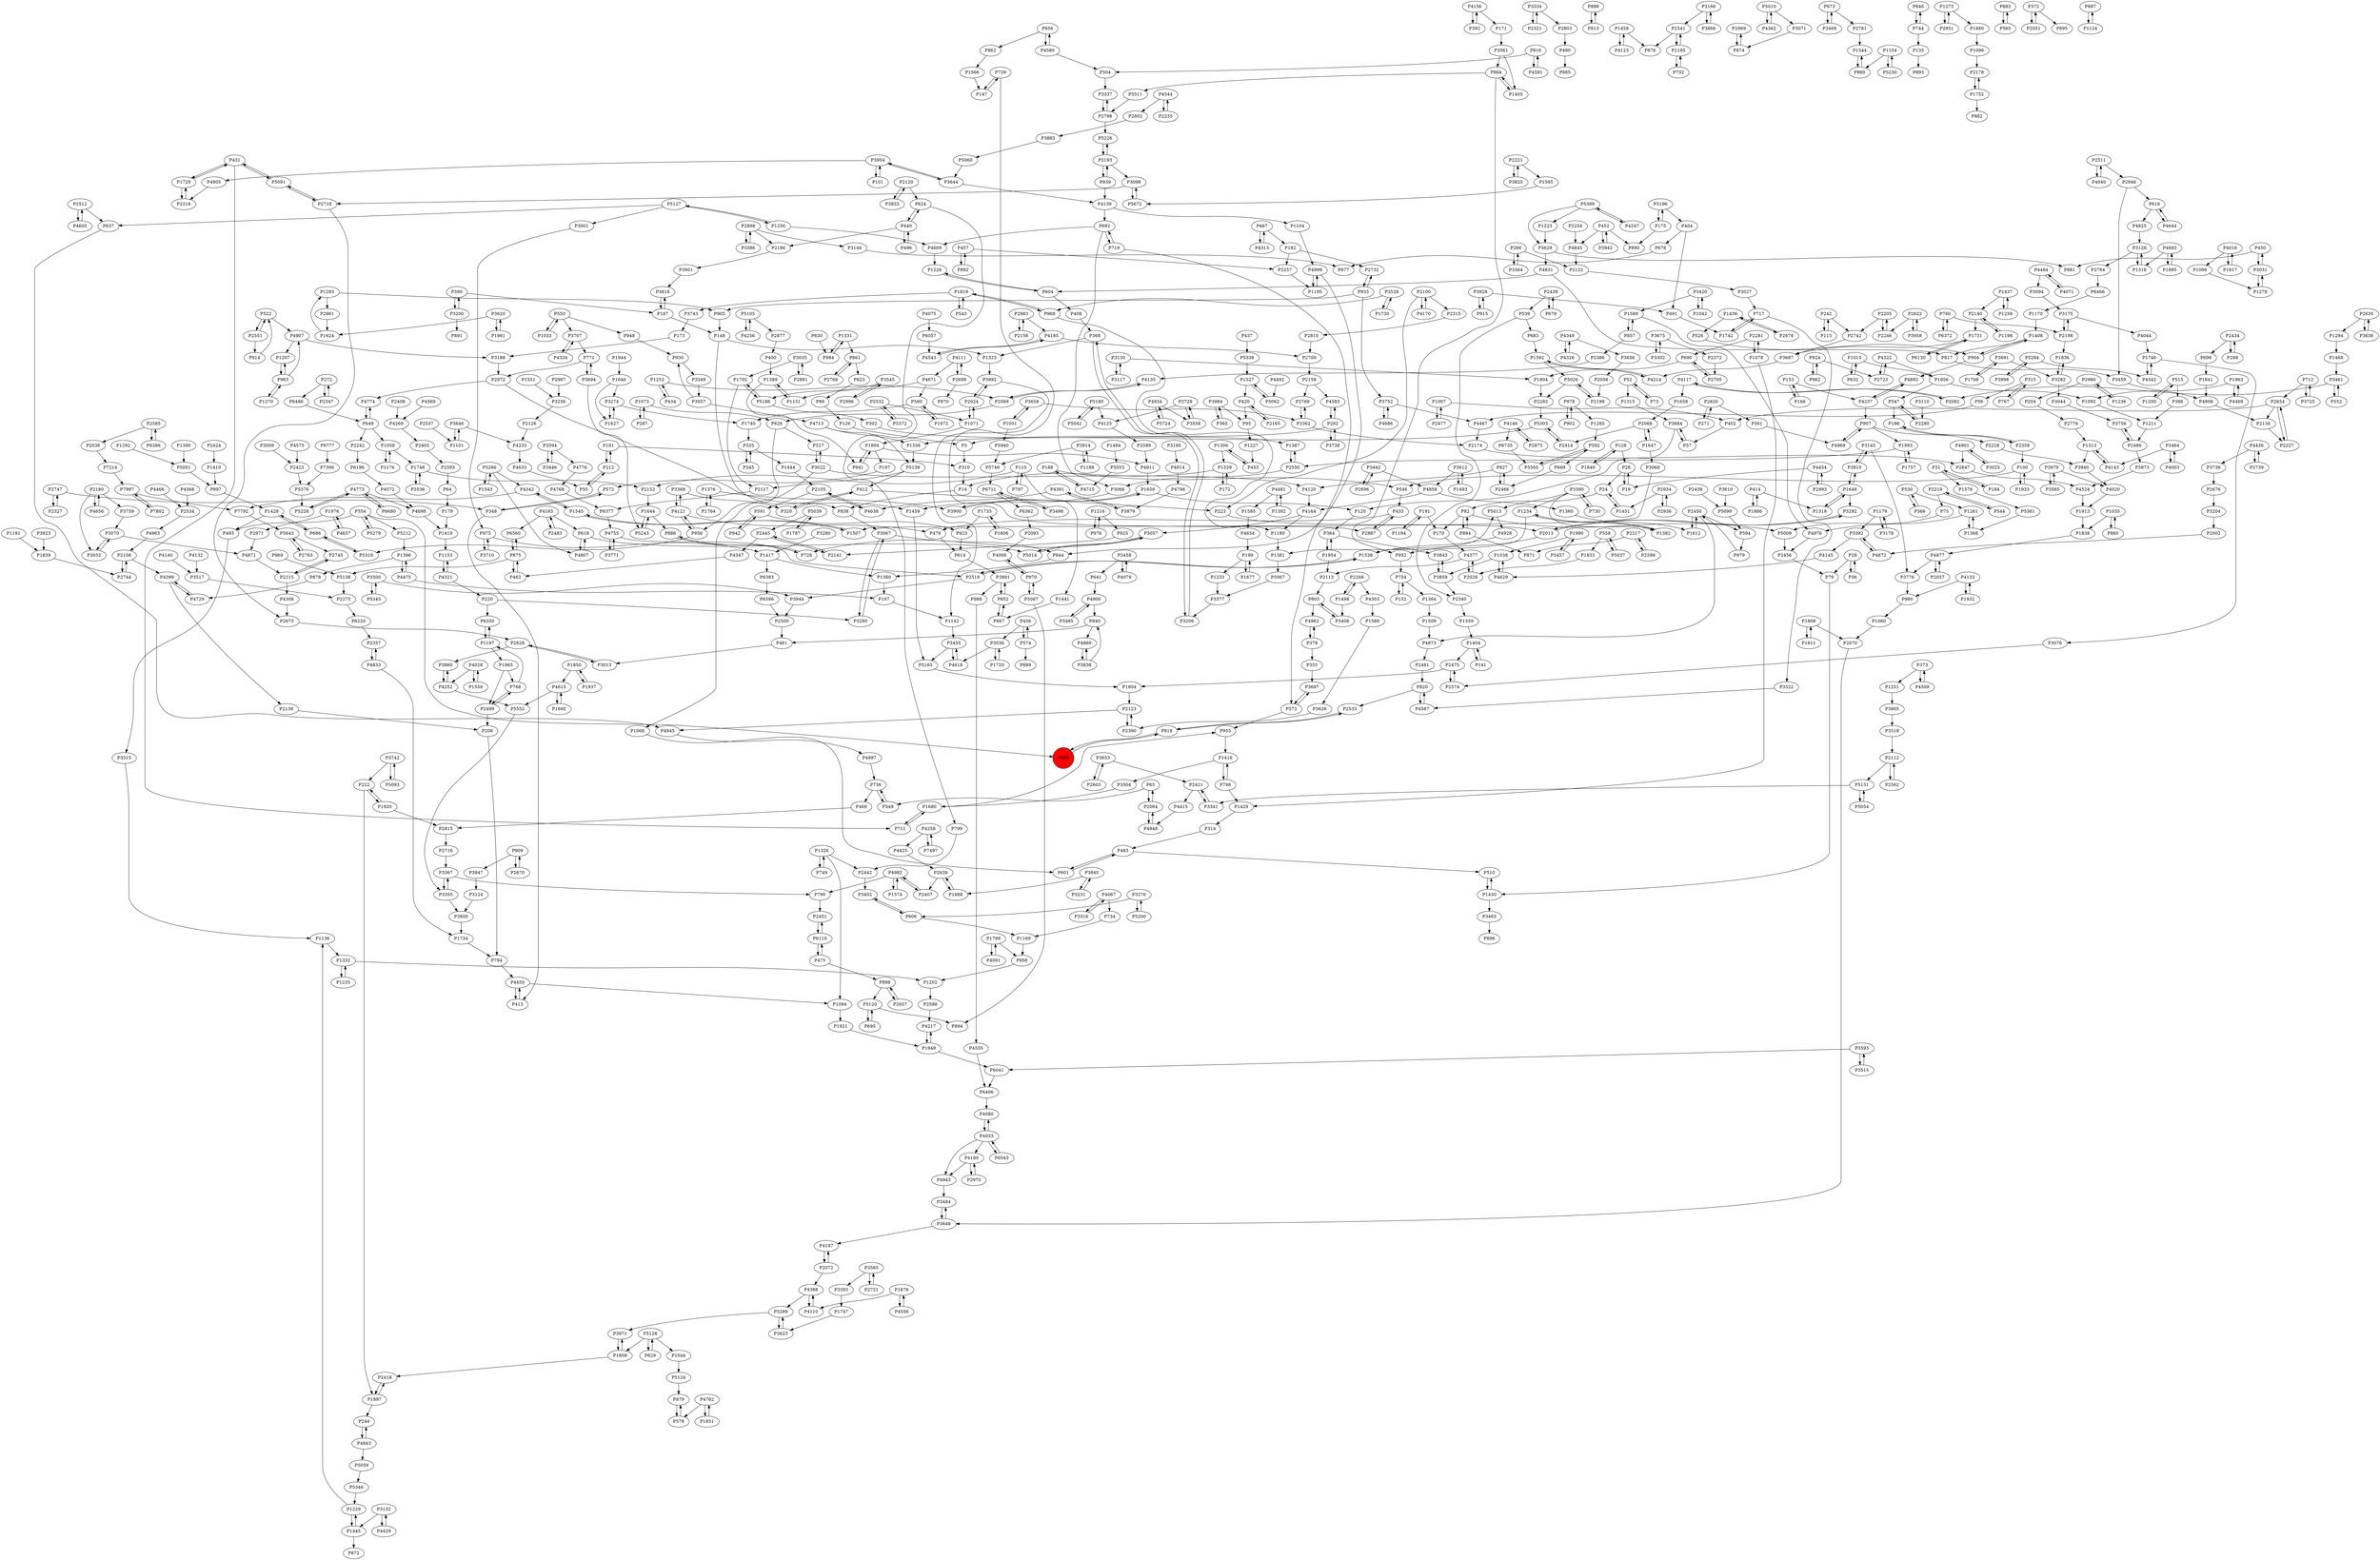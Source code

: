 digraph {
	P1428 -> P493
	P1498 -> P3408
	P2442 -> P3402
	P968 -> P1180
	P4877 -> P2037
	P905 -> P148
	P2072 -> P4197
	P2358 -> P100
	P4962 -> P378
	P1007 -> P2477
	P3196 -> P404
	P4143 -> P1313
	P3992 -> P2024
	P2961 -> P1624
	P2450 -> P4873
	P1559 -> P4028
	P504 -> P3337
	P89 -> P126
	P1223 -> P3629
	P1007 -> P402
	P1376 -> P1764
	P4033 -> P4180
	P490 -> P885
	P2002 -> P4872
	P1252 -> P434
	P14 -> P838
	P768 -> P1197
	P4020 -> P1913
	P1436 -> P526
	P2728 -> P4125
	P3648 -> P4197
	P4140 -> P3517
	P4871 -> P2215
	P2219 -> P544
	P4544 -> P2802
	P4321 -> P220
	P2108 -> P4399
	P3302 -> P3675
	P3629 -> P881
	P335 -> P1444
	P1993 -> P1757
	P3464 -> P4003
	P1731 -> P6130
	P420 -> P2165
	P2993 -> P4454
	P5087 -> P970
	P1404 -> P141
	P4831 -> P604
	P4117 -> P1658
	P1897 -> P2418
	P898 -> P2657
	P827 -> P2466
	P2551 -> P914
	P2423 -> P5376
	P549 -> P736
	P3504 -> P1680
	P1416 -> P3504
	P4755 -> P3771
	P3594 -> P3446
	P1841 -> P4808
	P618 -> P4807
	P3274 -> P1627
	P4349 -> P4326
	P768 -> P2499
	P686 -> P5316
	P5131 -> P5054
	P979 -> P2450
	P4997 -> P736
	P3200 -> P891
	P4637 -> P1976
	P4237 -> P907
	P4347 -> P462
	P888 -> P813
	P3942 -> P452
	P1099 -> P1278
	P4575 -> P2423
	P1734 -> P784
	P2698 -> P4111
	P1256 -> P4609
	P1360 -> P1612
	P220 -> P3290
	P4798 -> P3879
	P390 -> P167
	P2934 -> P1451
	P857 -> P2386
	P592 -> P669
	P2541 -> P876
	P952 -> P754
	P1058 -> P1748
	P2946 -> P3459
	P2268 -> P1498
	P2340 -> P1359
	P2280 -> P547
	P2598 -> P4217
	P3442 -> P4858
	P2450 -> P594
	P1259 -> P1437
	P4943 -> P3484
	P272 -> P6486
	P4524 -> P1913
	P3742 -> P5093
	P6586 -> P2500
	P2739 -> P4436
	P1648 -> P3292
	P2445 -> P2141
	P1316 -> P3128
	P630 -> P984
	P3455 -> P5165
	P904 -> P1408
	P3390 -> P5013
	P1659 -> P3900
	P1748 -> P2152
	P4773 -> P5228
	P573 -> P3697
	P820 -> P4587
	P3022 -> P1068
	P2551 -> P522
	P4170 -> P2100
	P1234 -> P1382
	P302 -> P1387
	P930 -> P3349
	P3984 -> P365
	P3124 -> P3800
	P2123 -> P2390
	P469 -> P2815
	P1417 -> P1380
	P4197 -> P2072
	P3393 -> P1747
	P1627 -> P3274
	P1382 -> P1234
	P6220 -> P2357
	P5059 -> P5346
	P924 -> P982
	P5552 -> P3355
	P2639 -> P1688
	P1405 -> P864
	P522 -> P4907
	P771 -> P2972
	P580 -> P1972
	P2424 -> P1410
	P288 -> P2434
	P712 -> P3725
	P390 -> P3200
	P1576 -> P5381
	P7214 -> P7997
	P4388 -> P4110
	P1252 -> P2069
	P4755 -> P2518
	P2174 -> P2847
	P1094 -> P1921
	P2113 -> P803
	P1390 -> P5051
	P3044 -> P3756
	P110 -> P1441
	P5105 -> P4256
	P4185 -> P2700
	P82 -> P170
	P624 -> P440
	P924 -> P2723
	P2747 -> P348
	P958 -> P1202
	P4572 -> P4698
	P2105 -> P591
	P366 -> P530
	P2875 -> P4146
	P884 -> P871
	P153 -> P166
	P2451 -> P6110
	P3710 -> P975
	P1261 -> P1368
	P4945 -> P4997
	P4016 -> P1099
	P1895 -> P4693
	P909 -> P2670
	P2654 -> P2227
	P2969 -> P874
	P3035 -> P2891
	P3098 -> P2718
	P695 -> P5120
	P673 -> P3469
	P4892 -> P4237
	P335 -> P345
	P7997 -> P7792
	P266 -> P3364
	P1073 -> P287
	P3833 -> P2120
	P3594 -> P4776
	P3031 -> P450
	P79 -> P1430
	P2215 -> P4308
	P5 -> P310
	P1154 -> P5230
	P4774 -> P649
	P3771 -> P4755
	P3840 -> P3231
	P5120 -> P894
	P175 -> P890
	P2216 -> P1729
	P197 -> P572
	P1990 -> P1038
	P573 -> P955
	P414 -> P1886
	P2972 -> P1459
	P1015 -> P1956
	P1748 -> P3536
	P1949 -> P6041
	P7997 -> P7802
	P95 -> P1227
	P690 -> P1804
	P3859 -> P2340
	P6383 -> P6586
	P4391 -> P3879
	P3022 -> P517
	P2439 -> P679
	P1170 -> P1408
	P1035 -> P860
	P3653 -> P2421
	P4877 -> P3776
	P3725 -> P712
	P892 -> P457
	P1595 -> P5672
	P1677 -> P199
	P3752 -> P4467
	P2763 -> P5643
	P1176 -> P1058
	P28 -> P19
	P402 -> P57
	P3420 -> P1589
	P1545 -> P4342
	P1226 -> P604
	P314 -> P483
	P683 -> P1592
	P1408 -> P904
	P1368 -> P1261
	P1416 -> P798
	P4091 -> P1799
	P790 -> P2451
	P1313 -> P4143
	P3485 -> P4900
	P2744 -> P2108
	P846 -> P744
	P3027 -> P717
	P526 -> P904
	P7396 -> P5376
	P5266 -> P4807
	P3743 -> P173
	P2205 -> P2742
	P5289 -> P3971
	P3838 -> P4869
	P4475 -> P107
	P5200 -> P3276
	P4873 -> P2481
	P970 -> P4006
	P546 -> P433
	P864 -> P5511
	P878 -> P4729
	P2217 -> P871
	P692 -> P719
	P686 -> P1428
	P1624 -> P1293
	P948 -> P930
	P6711 -> P3498
	P167 -> P3816
	P1313 -> P3940
	P1538 -> P5013
	P1169 -> P958
	P4322 -> P1956
	P220 -> P6330
	P5565 -> P592
	P880 -> P1544
	P1408 -> P817
	P5165 -> P1904
	P591 -> P942
	P2550 -> P3066
	P2716 -> P3367
	P1592 -> P5026
	P491 -> P1742
	P24 -> P1451
	P1799 -> P4091
	P5093 -> P3742
	P3561 -> P864
	P2414 -> P5303
	P5180 -> P4125
	P2100 -> P223
	P3368 -> P4121
	P1976 -> P4637
	P1648 -> P3815
	P3057 -> P728
	P2585 -> P6386
	P754 -> P152
	P4121 -> P3368
	P4121 -> P956
	P3900 -> P1659
	P2439 -> P539
	P547 -> P186
	P1331 -> P984
	P73 -> P52
	P5091 -> P431
	P3392 -> P4145
	P3128 -> P2784
	P4006 -> P970
	P2407 -> P4982
	P2321 -> P3334
	P3196 -> P175
	P272 -> P2347
	P3623 -> P5289
	P852 -> P867
	P3280 -> P1417
	P365 -> P3984
	P1273 -> P2951
	P1606 -> P1733
	P31 -> P184
	P3009 -> P2423
	P2037 -> P4877
	P182 -> P2732
	P2180 -> P3759
	P3446 -> P3594
	P1417 -> P6383
	P1035 -> P1838
	P558 -> P1833
	P4901 -> P3025
	P6377 -> P4755
	P1306 -> P453
	P2126 -> P4233
	P3565 -> P3393
	P2140 -> P1731
	P624 -> P799
	P3646 -> P1101
	P1507 -> P1545
	P6560 -> P875
	P2675 -> P2628
	P3364 -> P266
	P2165 -> P420
	P2315 -> P2810
	P262 -> P3738
	P1730 -> P3528
	P4469 -> P1963
	P1396 -> P878
	P6057 -> P4543
	P2357 -> P4833
	P861 -> P823
	P4969 -> P907
	P4467 -> P2174
	P6196 -> P4572
	P433 -> P479
	P2971 -> P4871
	P2728 -> P3558
	P1256 -> P5127
	P3905 -> P3518
	P816 -> P4591
	P368 -> P1323
	P5303 -> P1556
	P2802 -> P3883
	P2696 -> P3442
	P6680 -> P4773
	P1702 -> P5186
	P355 -> P3697
	P1731 -> P3687
	P4436 -> P3736
	P1819 -> P3743
	P2327 -> P2747
	P939 -> P2193
	P242 -> P2742
	P404 -> P491
	P3117 -> P3130
	P5042 -> P5180
	P4776 -> P4768
	P1747 -> P3623
	P616 -> P4644
	P3067 -> P944
	P3282 -> P1836
	P2603 -> P3653
	P2654 -> P2134
	P3954 -> P101
	P5284 -> P4542
	P6372 -> P760
	P4825 -> P3128
	P4391 -> P4638
	P4999 -> P1195
	P3658 -> P3362
	P1954 -> P364
	P554 -> P869
	P2134 -> P2227
	P2533 -> P818
	P2676 -> P3204
	P530 -> P366
	P2512 -> P4605
	P4481 -> P1392
	P988 -> P4555
	P3166 -> P2541
	P3461 -> P552
	P1092 -> P1211
	P6777 -> P7396
	P1746 -> P4542
	P3646 -> P4233
	P799 -> P2442
	P1179 -> P3392
	P1216 -> P976
	P184 -> P31
	P1384 -> P1509
	P128 -> P28
	P656 -> P862
	P3367 -> P790
	P1389 -> P1151
	P4843 -> P5059
	P1692 -> P4615
	P626 -> P517
	P2705 -> P690
	P1894 -> P941
	P4833 -> P1734
	P1961 -> P3620
	P739 -> P147
	P1458 -> P4123
	P4583 -> P262
	P440 -> P496
	P4125 -> P2589
	P1437 -> P2140
	P554 -> P493
	P719 -> P573
	P1044 -> P5124
	P4556 -> P1676
	P4120 -> P4164
	P3545 -> P2996
	P1658 -> P2068
	P65 -> P549
	P3691 -> P1706
	P412 -> P223
	P4773 -> P6680
	P4033 -> P4943
	P1956 -> P1092
	P862 -> P1566
	P1202 -> P2598
	P378 -> P4962
	P461 -> P3013
	P2217 -> P2599
	P4256 -> P5105
	P3947 -> P3124
	P1509 -> P4873
	P5748 -> P6711
	P861 -> P2768
	P3094 -> P3175
	P923 -> P614
	P1956 -> P547
	P728 -> P886
	P744 -> P135
	P4633 -> P55
	P4484 -> P4071
	P2628 -> P3860
	P874 -> P2969
	P4693 -> P1316
	P2635 -> P3636
	P4544 -> P2235
	P191 -> P1194
	P75 -> P5009
	P678 -> P877
	P5051 -> P997
	P52 -> P73
	P3110 -> P2280
	P3684 -> P120
	P2798 -> P3337
	P1468 -> P3461
	P1261 -> P4976
	P1096 -> P2178
	P3341 -> P2421
	P1179 -> P3178
	P5511 -> P2798
	P3292 -> P2013
	P2180 -> P4656
	P4342 -> P7792
	P3979 -> P3585
	P736 -> P549
	P3175 -> P4044
	P2486 -> P5873
	P4075 -> P6057
	P452 -> P3942
	P734 -> P1169
	P4713 -> P1556
	P1498 -> P2268
	P4568 -> P2534
	P244 -> P4843
	P2158 -> P4583
	P2593 -> P64
	P4934 -> P3558
	P732 -> P1185
	P3891 -> P988
	P2776 -> P1313
	P2574 -> P2475
	P2275 -> P6220
	P5091 -> P2718
	P515 -> P1200
	P5228 -> P4773
	P907 -> P4969
	P904 -> P4892
	P2898 -> P3386
	P2140 -> P1198
	P2622 -> P3958
	P4591 -> P816
	P3274 -> P1740
	P1430 -> P510
	P4033 -> P4080
	P2193 -> P3098
	P315 -> P56
	P5105 -> P2877
	P171 -> P3561
	P4858 -> P4164
	P186 -> P2358
	P3707 -> P4334
	P1285 -> P592
	P4132 -> P3517
	P2072 -> P4388
	P550 -> P948
	P5724 -> P4934
	P4609 -> P1226
	P2483 -> P4165
	P3334 -> P2321
	P1445 -> P1229
	P2635 -> P1294
	P2589 -> P4911
	P4326 -> P4349
	P1197 -> P1965
	P1236 -> P2960
	P4067 -> P3316
	P942 -> P591
	P4258 -> P4425
	P550 -> P1033
	P1185 -> P732
	P147 -> P739
	P3166 -> P3866
	P2013 -> P952
	P3752 -> P4686
	P4040 -> P2511
	P3032 -> P3070
	P3367 -> P3355
	P543 -> P1819
	P1920 -> P2815
	P1729 -> P431
	P2987 -> P3256
	P4165 -> P6560
	P1180 -> P1381
	P3694 -> P5243
	P2421 -> P3341
	P3940 -> P4020
	P1430 -> P3463
	P1894 -> P4911
	P400 -> P1389
	P1294 -> P1468
	P1437 -> P1259
	P3984 -> P95
	P100 -> P1933
	P5230 -> P1154
	P717 -> P3522
	P3368 -> P320
	P3914 -> P5748
	P3815 -> P1648
	P2268 -> P4303
	P1292 -> P5051
	P3334 -> P2803
	P2386 -> P4135
	P860 -> P1035
	P2500 -> P461
	P626 -> P956
	P817 -> P3459
	P3653 -> P2603
	P2372 -> P2705
	P1326 -> P749
	P4247 -> P5389
	P784 -> P4450
	P4928 -> P1538
	P2024 -> P3992
	P3195 -> P4914
	P3066 -> P1459
	P2193 -> P939
	P1543 -> P5266
	P1648 -> P1318
	P3128 -> P1316
	P522 -> P2551
	P1451 -> P24
	P3067 -> P3290
	P6466 -> P1170
	P320 -> P412
	P4111 -> P2698
	P2562 -> P2112
	P5026 -> P2283
	P3458 -> P4079
	P434 -> P1252
	P2960 -> P1236
	P1293 -> P905
	P2198 -> P3175
	P1441 -> P867
	P315 -> P767
	P153 -> P4237
	P1038 -> P3859
	P978 -> P902
	P3377 -> P3206
	P2405 -> P2593
	P3558 -> P2728
	P2024 -> P1071
	P1033 -> P550
	P2228 -> P3940
	P1436 -> P2678
	P4905 -> P2216
	P3025 -> P4901
	P2082 -> P4117
	P3687 -> P4214
	P2970 -> P4180
	P4028 -> P4252
	P110 -> P2152
	P939 -> P4139
	P2803 -> P490
	P760 -> P6372
	P1592 -> P4214
	P3825 -> P2221
	P3057 -> P5014
	P5120 -> P695
	P898 -> P5120
	P2781 -> P1544
	P3098 -> P5672
	P287 -> P1073
	P3859 -> P3843
	P2768 -> P861
	P3518 -> P2112
	P4587 -> P820
	P1585 -> P4654
	P222 -> P1897
	P3901 -> P3816
	P4808 -> P2134
	P1811 -> P1808
	P4907 -> P3188
	P3675 -> P2372
	P2100 -> P2315
	P813 -> P888
	P2670 -> P909
	P2723 -> P4322
	P5389 -> P3629
	P2242 -> P6196
	P3866 -> P3166
	P5014 -> P3057
	P4269 -> P2405
	P1445 -> P872
	P614 -> P3891
	P5139 -> P2117
	P3068 -> P1507
	P749 -> P1326
	P6130 -> P1731
	P2678 -> P1436
	P869 -> P818
	P592 -> P5565
	P3206 -> P368
	P5010 -> P4362
	P1151 -> P1389
	P450 -> P881
	P262 -> P4583
	P1538 -> P2518
	P4111 -> P4671
	P2718 -> P5091
	P2068 -> P1647
	P803 -> P3408
	P4569 -> P4269
	P3071 -> P874
	P1278 -> P3031
	P1404 -> P2475
	P4901 -> P2847
	P120 -> P364
	P3316 -> P4067
	P2898 -> P3144
	P6711 -> P6362
	P4982 -> P790
	P1235 -> P1332
	P606 -> P1169
	P3843 -> P3859
	P2960 -> P204
	P2518 -> P3944
	P6041 -> P6406
	P212 -> P55
	P883 -> P565
	P673 -> P2781
	P4003 -> P3464
	P115 -> P242
	P2518 -> P1538
	P56 -> P4467
	P3315 -> P1136
	P166 -> P153
	P1181 -> P1839
	P2639 -> P2407
	P3928 -> P915
	P4156 -> P171
	P679 -> P2439
	P3178 -> P1179
	P4233 -> P4633
	P2550 -> P1387
	P550 -> P3707
	P310 -> P14
	P204 -> P2776
	P2186 -> P3901
	P1972 -> P580
	P717 -> P1742
	P4146 -> P6735
	P969 -> P5138
	P852 -> P3891
	P29 -> P36
	P5124 -> P879
	P5940 -> P5748
	P4914 -> P4798
	P5873 -> P4524
	P1211 -> P2486
	P4133 -> P1932
	P1921 -> P1949
	P3188 -> P2972
	P1315 -> P3684
	P5062 -> P1527
	P667 -> P182
	P760 -> P2198
	P6110 -> P475
	P2108 -> P2744
	P3282 -> P3044
	P172 -> P1529
	P554 -> P5279
	P4481 -> P1585
	P1646 -> P3274
	P604 -> P1226
	P574 -> P456
	P3691 -> P3282
	P3620 -> P1624
	P3838 -> P840
	P618 -> P5014
	P840 -> P461
	P515 -> P386
	P1574 -> P4982
	P1804 -> P2283
	P1234 -> P1381
	P1746 -> P3076
	P2534 -> P4963
	P6110 -> P2451
	P2084 -> P65
	P4729 -> P4399
	P52 -> P1315
	P5289 -> P3623
	P364 -> P1954
	P2254 -> P4845
	P6330 -> P1197
	P3362 -> P2769
	P3883 -> P5060
	P2056 -> P2199
	P5128 -> P1044
	P2227 -> P2654
	P440 -> P2186
	P3891 -> P852
	P408 -> P368
	P1937 -> P1850
	P199 -> P1677
	P1251 -> P3905
	P875 -> P462
	P2221 -> P1595
	P4121 -> P479
	P1551 -> P3256
	P3022 -> P4120
	P1965 -> P768
	P1963 -> P4469
	P5060 -> P3644
	P414 -> P1318
	P1153 -> P4321
	P483 -> P601
	P3517 -> P2275
	P4117 -> P2082
	P2123 -> P4945
	P4845 -> P2122
	P126 -> P5
	P1612 -> P2450
	P2120 -> P624
	P364 -> P3843
	P2198 -> P1836
	P5243 -> P1644
	P914 -> P522
	P547 -> P2280
	P3130 -> P1804
	P179 -> P1419
	P984 -> P1331
	P976 -> P1216
	P3958 -> P2622
	P1752 -> P882
	P4214 -> P1592
	P1227 -> P453
	P1880 -> P1096
	P1071 -> P1894
	P1216 -> P925
	P915 -> P3928
	P2026 -> P4377
	P907 -> P1993
	P7497 -> P4258
	P5026 -> P2199
	P2105 -> P4638
	P1904 -> P2123
	P496 -> P440
	P2798 -> P5226
	P1544 -> P880
	P649 -> P2242
	P3923 -> P1839
	P907 -> P2228
	P909 -> P3947
	P816 -> P504
	P823 -> P89
	P3013 -> P2628
	P4644 -> P616
	P101 -> P3954
	P453 -> P1306
	P1154 -> P880
	P1396 -> P4475
	P2445 -> P4347
	P857 -> P1589
	P152 -> P754
	P2769 -> P3362
	P5010 -> P3071
	P4139 -> P692
	P4768 -> P6377
	P1527 -> P5062
	P4145 -> P4629
	P4638 -> P2105
	P82 -> P884
	P1419 -> P1153
	P1740 -> P335
	P2486 -> P3756
	P5372 -> P2532
	P1849 -> P128
	P2408 -> P4269
	P4454 -> P2993
	P1644 -> P886
	P4165 -> P618
	P3528 -> P1730
	P2122 -> P3027
	P649 -> P1058
	P3515 -> P3593
	P4831 -> P817
	P5316 -> P686
	P4693 -> P1895
	P1676 -> P4110
	P4963 -> P2108
	P3355 -> P3367
	P2466 -> P827
	P798 -> P1416
	P1195 -> P4999
	P1527 -> P420
	P902 -> P978
	P3144 -> P877
	P1680 -> P955
	P2156 -> P2983
	P1932 -> P4133
	P667 -> P4313
	P3522 -> P4587
	P3256 -> P2126
	P4080 -> P4033
	P6735 -> P5565
	P4313 -> P667
	P4362 -> P5010
	P5186 -> P302
	P3200 -> P390
	P4399 -> P2138
	P2810 -> P2700
	P1886 -> P414
	P456 -> P574
	P3536 -> P1748
	P1566 -> P147
	P6386 -> P2585
	P440 -> P624
	P1293 -> P2961
	P730 -> P3390
	P1136 -> P1332
	P963 -> P4907
	P3612 -> P1493
	P475 -> P898
	P692 -> P4609
	P5389 -> P1223
	P1078 -> P1429
	P956 -> P5316
	P4133 -> P980
	P4342 -> P1545
	P452 -> P890
	P3684 -> P57
	P4872 -> P3392
	P2215 -> P2745
	P348 -> P572
	P2826 -> P361
	P3076 -> P2574
	P1207 -> P963
	P879 -> P578
	P475 -> P6110
	P3979 -> P4020
	P2877 -> P400
	P3815 -> P3145
	P3498 -> P6711
	P1954 -> P2113
	P3944 -> P2500
	P457 -> P892
	P4165 -> P2483
	P3928 -> P491
	P4686 -> P3752
	P1060 -> P2070
	P457 -> P2257
	P2100 -> P4170
	P3145 -> P3776
	P1742 -> P717
	P1051 -> P5940
	P348 -> P413
	P1318 -> P1648
	P1229 -> P1445
	P818 -> P869
	P1729 -> P2216
	P188 -> P546
	P4258 -> P7497
	P4454 -> P19
	P1799 -> P958
	P4164 -> P1180
	P3971 -> P1809
	P3392 -> P4872
	P3362 -> P2174
	P1993 -> P2550
	P1038 -> P4629
	P2281 -> P1078
	P5131 -> P3341
	P2983 -> P4185
	P6543 -> P4033
	P29 -> P79
	P1556 -> P5139
	P1185 -> P2541
	P3204 -> P2002
	P3035 -> P1702
	P5279 -> P554
	P4252 -> P3860
	P188 -> P4715
	P1787 -> P5039
	P4123 -> P1458
	P4349 -> P3656
	P5138 -> P2275
	P933 -> P2732
	P4900 -> P840
	P1720 -> P3036
	P1326 -> P1094
	P530 -> P1261
	P368 -> P3206
	P373 -> P1251
	P3557 -> P4713
	P554 -> P5212
	P6406 -> P4080
	P2742 -> P3687
	P5053 -> P4715
	P4016 -> P1817
	P4629 -> P1038
	P1809 -> P2418
	P2951 -> P1273
	P199 -> P1233
	P5338 -> P1527
	P2537 -> P1101
	P944 -> P1380
	P978 -> P1285
	P1197 -> P6330
	P3675 -> P3302
	P4615 -> P1692
	P4071 -> P4484
	P2221 -> P3825
	P3459 -> P4808
	P2084 -> P4948
	P3658 -> P1051
	P2117 -> P6377
	P3300 -> P5345
	P2180 -> P3032
	P544 -> P2219
	P3742 -> P222
	P4907 -> P1207
	P372 -> P2051
	P1194 -> P191
	P1589 -> P4976
	P3694 -> P771
	P3561 -> P1405
	P2138 -> P208
	P2983 -> P2156
	P19 -> P28
	P4948 -> P2084
	P2972 -> P4774
	P2499 -> P208
	P433 -> P2887
	P170 -> P4377
	P7802 -> P7997
	P3402 -> P606
	P1808 -> P2070
	P1380 -> P107
	P1976 -> P2971
	P3276 -> P606
	P690 -> P2705
	P4466 -> P2534
	P1545 -> P1507
	P3036 -> P1720
	P1323 -> P3992
	P1270 -> P963
	P4671 -> P1151
	P373 -> P4509
	P2112 -> P2562
	P1392 -> P4481
	P2732 -> P933
	P2421 -> P4415
	P2051 -> P372
	P1819 -> P543
	P1588 -> P3626
	P173 -> P3188
	P1071 -> P2024
	P5087 -> P894
	P3629 -> P4831
	P483 -> P510
	P4180 -> P2970
	P968 -> P1819
	P2934 -> P2936
	P7792 -> P5643
	P479 -> P614
	P3355 -> P3800
	P3484 -> P3648
	P803 -> P4962
	P345 -> P335
	P2347 -> P272
	P2481 -> P820
	P3626 -> P2390
	P4450 -> P1094
	P1990 -> P5457
	P1702 -> P2117
	P980 -> P1060
	P5643 -> P2763
	P3455 -> P4618
	P4807 -> P618
	P2654 -> P402
	P3759 -> P3070
	P818 -> P2533
	P637 -> P4945
	P4618 -> P3455
	P431 -> P5091
	P517 -> P3022
	P1389 -> P941
	P2585 -> P2036
	P1104 -> P4999
	P262 -> P5
	P3656 -> P2056
	P5099 -> P594
	P2257 -> P1195
	P4656 -> P2180
	P1078 -> P2281
	P875 -> P5138
	P1529 -> P14
	P4475 -> P1396
	P55 -> P212
	P222 -> P1920
	P223 -> P2013
	P3840 -> P1688
	P378 -> P355
	P632 -> P1015
	P456 -> P3036
	P181 -> P310
	P3031 -> P1278
	P3860 -> P4252
	P4615 -> P5552
	P591 -> P923
	P2036 -> P7214
	P4436 -> P2739
	P1850 -> P4615
	P982 -> P924
	P5127 -> P637
	P4654 -> P199
	P31 -> P1576
	P3707 -> P771
	P4033 -> P6543
	P580 -> P1740
	P975 -> P1417
	P181 -> P212
	P167 -> P148
	P3442 -> P2696
	P242 -> P115
	P4399 -> P4729
	P2141 -> P2445
	P2747 -> P2327
	P1676 -> P4556
	P4492 -> P5062
	P4773 -> P4698
	P2700 -> P2158
	P578 -> P879
	P4999 -> P944
	P5128 -> P1809
	P565 -> P883
	P191 -> P170
	P4377 -> P2113
	P5376 -> P5228
	P3132 -> P1445
	P2477 -> P1007
	P970 -> P5087
	P1647 -> P3068
	P601 -> P483
	P5039 -> P1787
	P493 -> P3315
	P5643 -> P2745
	P754 -> P1384
	P558 -> P5037
	P4237 -> P4892
	P1200 -> P515
	P5139 -> P412
	P1410 -> P997
	P2070 -> P3648
	P2219 -> P75
	P3776 -> P980
	P712 -> P2654
	P3276 -> P5200
	P110 -> P797
	P3620 -> P1961
	P827 -> P4120
	P696 -> P1841
	P744 -> P846
	P5266 -> P1543
	P3914 -> P1188
	P4217 -> P1949
	P1493 -> P3612
	P431 -> P1729
	P1897 -> P244
	P2499 -> P768
	P2532 -> P5372
	P128 -> P1849
	P1706 -> P3691
	P1188 -> P3914
	P875 -> P6560
	P6362 -> P2093
	P2456 -> P79
	P3644 -> P3954
	P3738 -> P262
	P1808 -> P1811
	P2541 -> P1185
	P2390 -> P2123
	P3463 -> P896
	P2511 -> P4040
	P5037 -> P558
	P955 -> P1416
	P736 -> P469
	P798 -> P1429
	P5180 -> P5042
	P975 -> P3710
	P864 -> P952
	P3130 -> P3117
	P1042 -> P3420
	P3557 -> P930
	P1757 -> P1993
	P437 -> P5338
	P1644 -> P5243
	P5039 -> P2445
	P5226 -> P2193
	P1764 -> P1376
	P4698 -> P1419
	P2826 -> P271
	P3337 -> P2798
	P1331 -> P861
	P4833 -> P2357
	P616 -> P4825
	P1332 -> P1235
	P5266 -> P4342
	P820 -> P2533
	P4079 -> P3458
	P36 -> P29
	P3593 -> P6041
	P412 -> P320
	P1836 -> P3282
	P3998 -> P5284
	P1963 -> P1092
	P767 -> P315
	P1051 -> P3658
	P539 -> P2340
	P884 -> P82
	P1381 -> P5067
	P3464 -> P4143
	P3175 -> P2198
	P1933 -> P100
	P3800 -> P1734
	P1733 -> P923
	P2205 -> P2246
	P5067 -> P3377
	P3420 -> P1042
	P4715 -> P188
	P3458 -> P641
	P4843 -> P244
	P3697 -> P573
	P2069 -> P626
	P2599 -> P2217
	P4164 -> P3057
	P2946 -> P616
	P4377 -> P2026
	P4858 -> P1360
	P649 -> P4774
	P2622 -> P2246
	P4388 -> P5289
	P3593 -> P3515
	P3585 -> P3979
	P1332 -> P1202
	P1326 -> P2442
	P2898 -> P2186
	P5284 -> P3998
	P669 -> P2466
	P271 -> P2826
	P1688 -> P2639
	P4110 -> P4388
	P2120 -> P3833
	P2698 -> P870
	P1817 -> P4016
	P1428 -> P686
	P2013 -> P3292
	P867 -> P852
	P3036 -> P4618
	P574 -> P889
	P840 -> P4869
	P4185 -> P4543
	P4605 -> P2512
	P1733 -> P1606
	P1659 -> P120
	P450 -> P3031
	P1965 -> P2499
	P4139 -> P1104
	P372 -> P895
	P2936 -> P2934
	P4303 -> P1588
	P2358 -> P186
	P452 -> P4845
	P4028 -> P1559
	P797 -> P110
	P57 -> P3684
	P3992 -> P1142
	P1589 -> P857
	P3612 -> P4858
	P771 -> P3694
	P1833 -> P2026
	P392 -> P4156
	P2246 -> P2205
	P4135 -> P2069
	P1529 -> P172
	P1484 -> P5053
	P1459 -> P5165
	P462 -> P875
	P6486 -> P649
	P1819 -> P968
	P1920 -> P222
	P4252 -> P5552
	P4869 -> P3838
	P3132 -> P4429
	P3386 -> P2898
	P2438 -> P5099
	P2532 -> P1071
	P552 -> P3461
	P3816 -> P167
	P997 -> P1428
	P5127 -> P3001
	P107 -> P1142
	P2283 -> P5303
	P420 -> P95
	P572 -> P348
	P3954 -> P3644
	P1142 -> P3455
	P82 -> P5009
	P208 -> P784
	P2718 -> P2675
	P4543 -> P4185
	P3001 -> P975
	P3736 -> P2676
	P3408 -> P803
	P3390 -> P730
	P1058 -> P1176
	P2450 -> P1612
	P4934 -> P5724
	P3879 -> P4391
	P838 -> P3067
	P963 -> P1207
	P4429 -> P3132
	P1851 -> P4762
	P4180 -> P4943
	P2511 -> P2946
	P2199 -> P5026
	P3469 -> P673
	P4713 -> P5139
	P5346 -> P1229
	P100 -> P546
	P4334 -> P3707
	P1838 -> P4877
	P386 -> P1211
	P4976 -> P2456
	P3545 -> P5186
	P65 -> P2084
	P2434 -> P696
	P4509 -> P373
	P4542 -> P1746
	P4415 -> P4948
	P3290 -> P3067
	P5013 -> P4928
	P3145 -> P3815
	P5127 -> P1256
	P1068 -> P601
	P5212 -> P1396
	P864 -> P1405
	P28 -> P24
	P148 -> P1323
	P1101 -> P3646
	P4911 -> P1659
	P5389 -> P4247
	P4762 -> P1851
	P4982 -> P1574
	P3565 -> P2721
	P2628 -> P3013
	P3648 -> P3484
	P2996 -> P3545
	P4762 -> P578
	P606 -> P3402
	P4580 -> P656
	P1894 -> P197
	P2475 -> P2574
	P1458 -> P876
	P2178 -> P1752
	P629 -> P5128
	P3954 -> P4905
	P4146 -> P2875
	P1949 -> P4217
	P5381 -> P1368
	P4484 -> P3094
	P3528 -> P968
	P3390 -> P1382
	P361 -> P4969
	P1198 -> P2140
	P4982 -> P2407
	P4580 -> P504
	P1680 -> P711
	P1306 -> P1529
	P5303 -> P2414
	P5186 -> P1702
	P3070 -> P4871
	P4450 -> P413
	P5457 -> P1990
	P2158 -> P2769
	P1387 -> P2550
	P3610 -> P5099
	P135 -> P893
	P4322 -> P2723
	P656 -> P4580
	P4156 -> P392
	P1646 -> P1627
	P510 -> P1430
	P1229 -> P1136
	P404 -> P678
	P2847 -> P4524
	P1359 -> P1404
	P3756 -> P2486
	P692 -> P3066
	P4900 -> P3485
	P2891 -> P3035
	P148 -> P838
	P1015 -> P632
	P212 -> P181
	P3636 -> P2635
	P2068 -> P2414
	P175 -> P3196
	P3644 -> P4139
	P539 -> P683
	P2069 -> P4135
	P431 -> P711
	P1233 -> P3377
	P266 -> P2122
	P3349 -> P3557
	P4067 -> P734
	P963 -> P1270
	P2721 -> P3565
	P2657 -> P898
	P2475 -> P1904
	P3461 -> P2082
	P5009 -> P2456
	P4425 -> P2639
	P2418 -> P1897
	P4555 -> P6406
	P1752 -> P2178
	P182 -> P2257
	P1273 -> P1880
	P2193 -> P5226
	P2784 -> P6466
	P887 -> P1124
	P739 -> P2887
	P4671 -> P580
	P2112 -> P5131
	P2093 -> P4006
	P1647 -> P2068
	P64 -> P179
	P3070 -> P3032
	P3231 -> P3840
	P24 -> P82
	P2887 -> P433
	P2281 -> P690
	P2815 -> P2716
	P1839 -> P2744
	P886 -> P728
	P3390 -> P1234
	P594 -> P979
	P4321 -> P1153
	P4044 -> P1746
	P719 -> P692
	P5128 -> P629
	P2434 -> P288
	P925 -> P2141
	P2235 -> P4544
	P2152 -> P1644
	P2745 -> P2215
	P2512 -> P637
	P1850 -> P1937
	P5672 -> P3098
	P933 -> P3752
	P5054 -> P5131
	P956 -> P4121
	P413 -> P4450
	P711 -> P1680
	P604 -> P408
	P5345 -> P3300
	P1444 -> P2105
	P1429 -> P314
	P1809 -> P3971
	P1124 -> P887
	P641 -> P4900
	P1376 -> P3900
	P933 -> P905
	P941 -> P1894
	P1073 -> P626
	P1944 -> P1646
	P4308 -> P2675
	P3300 -> P3944
	P1913 -> P1838
	P141 -> P1404
	P869 [shape=circle]
	P869 [style=filled]
	P869 [fillcolor=red]
}